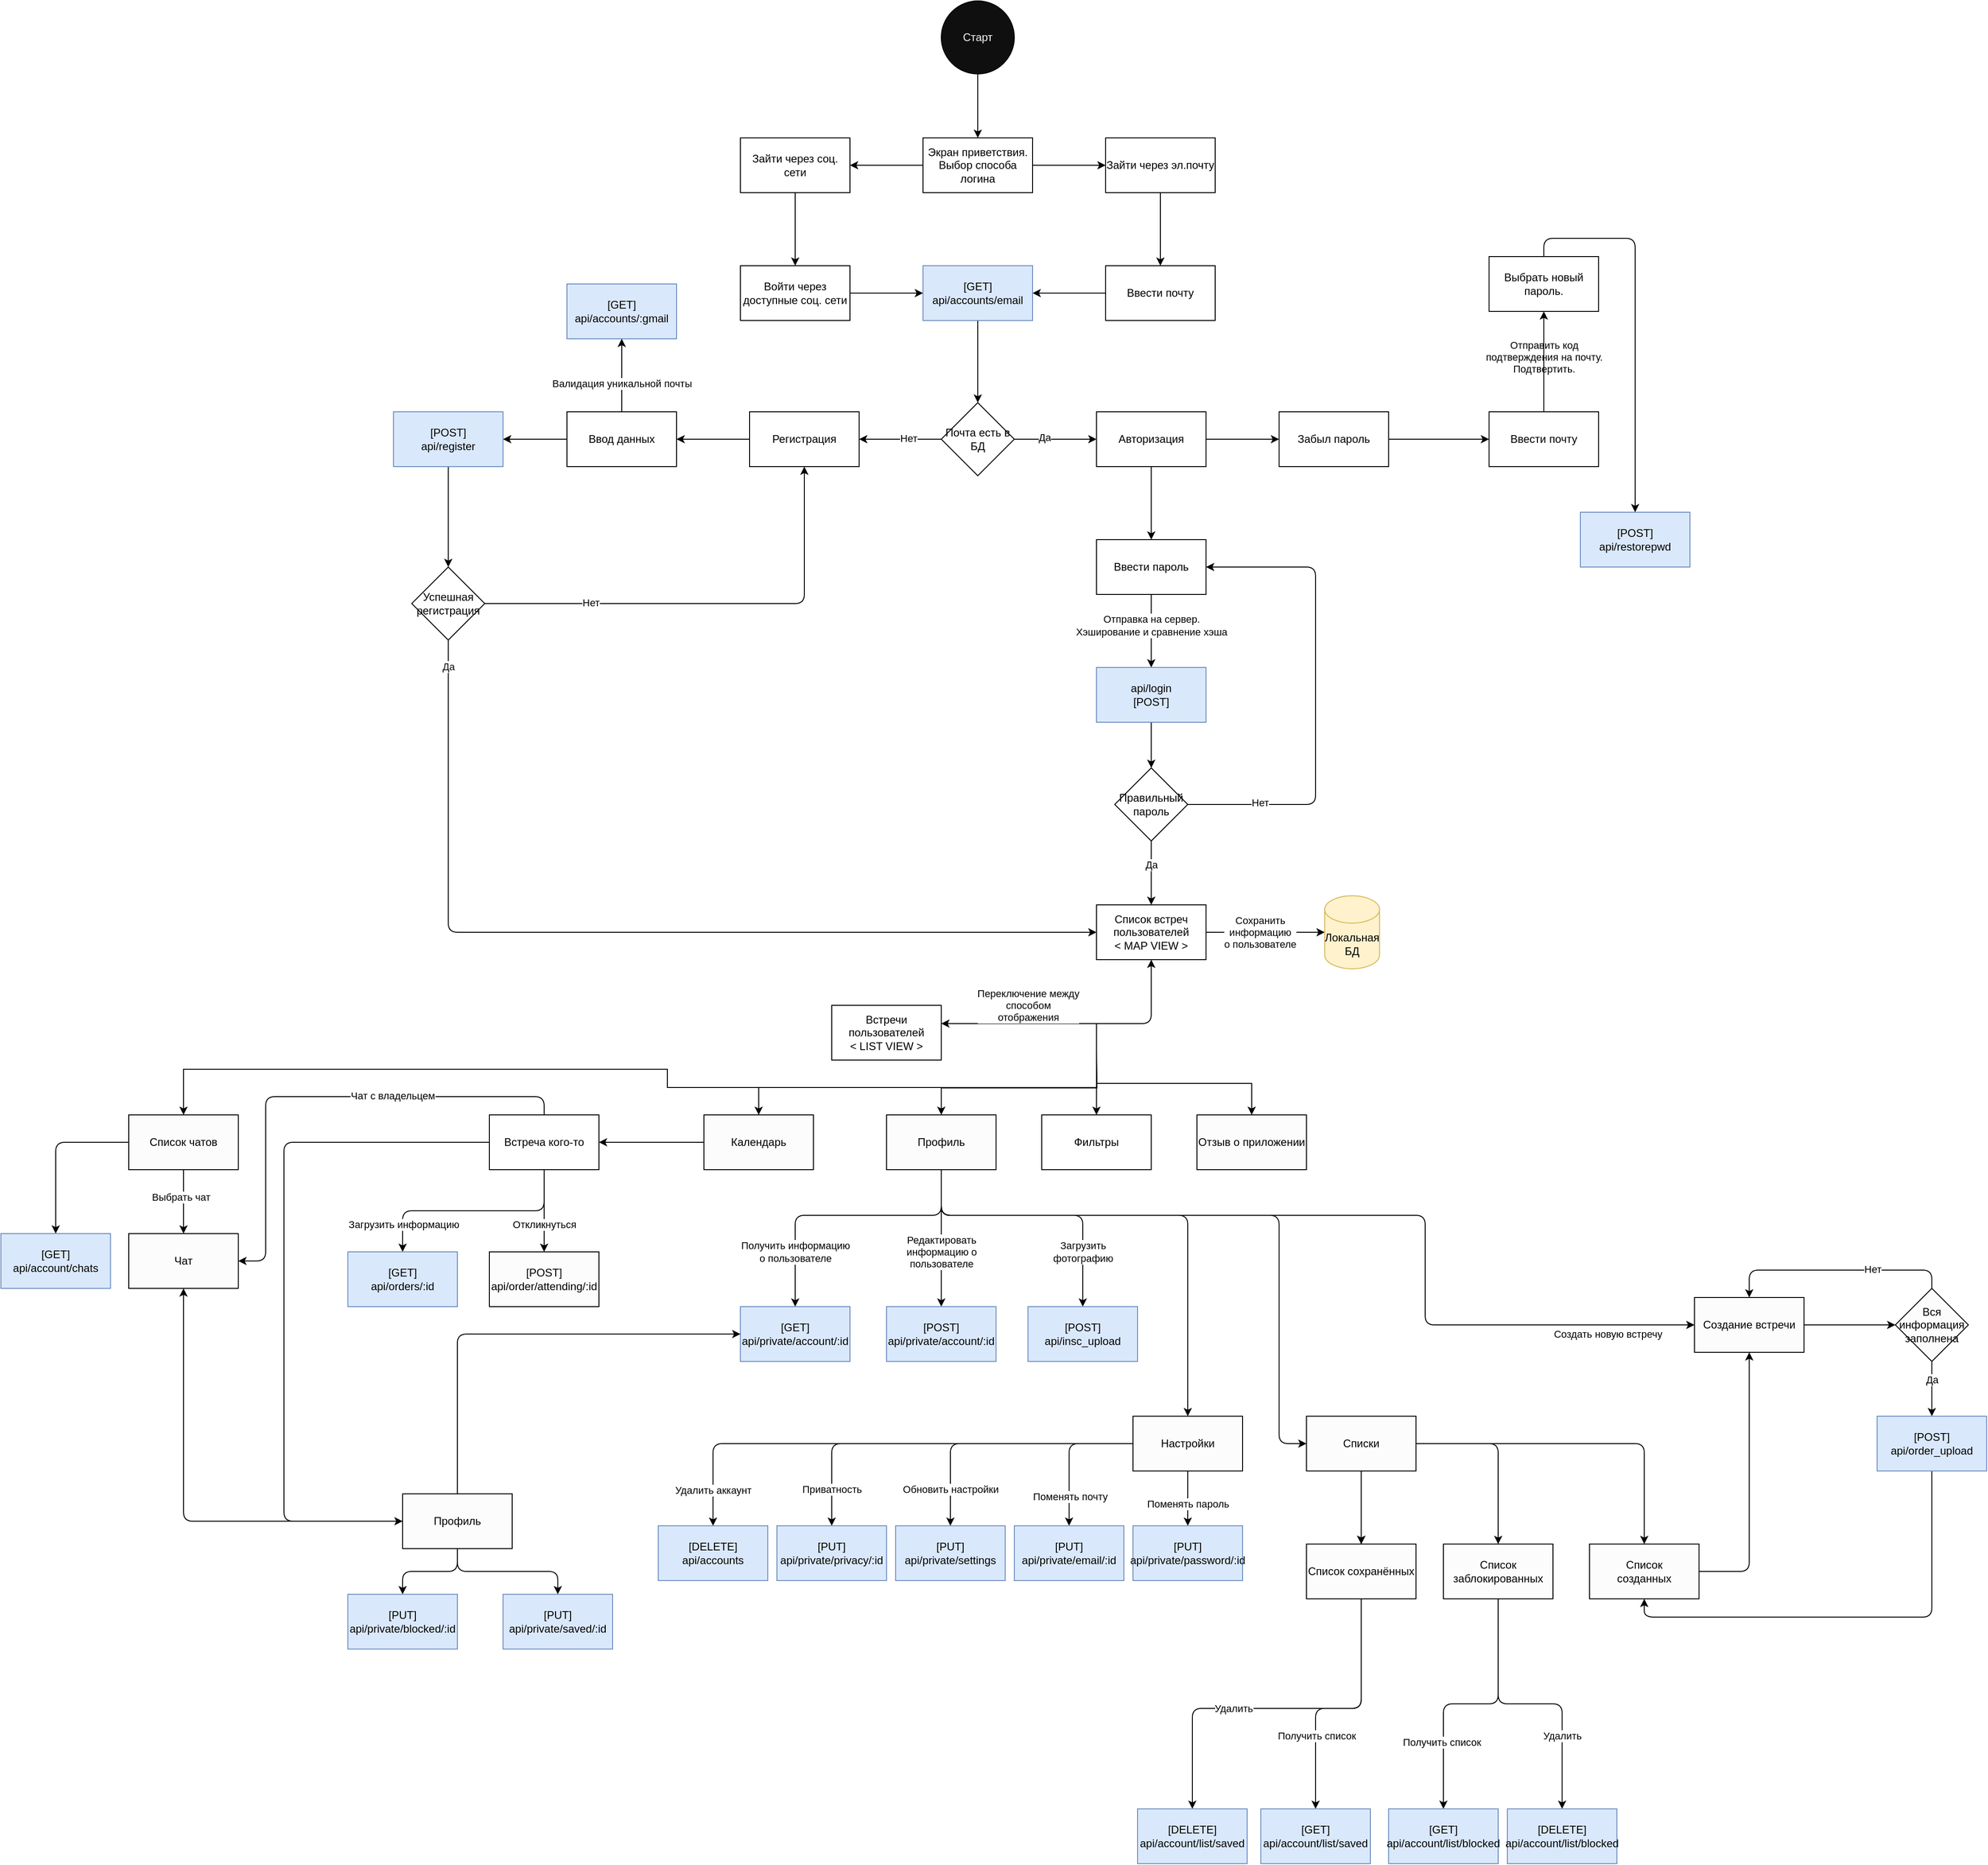 <mxfile version="20.6.2" type="google"><diagram id="nye0u-cipxlcfDGl-Rje" name="Page-1"><mxGraphModel grid="1" page="1" gridSize="10" guides="1" tooltips="1" connect="1" arrows="1" fold="1" pageScale="1" pageWidth="850" pageHeight="1100" math="0" shadow="0"><root><mxCell id="0"/><mxCell id="1" parent="0"/><mxCell id="E8PHUDcTYZaJwXBfC4Kf-14" value="" style="edgeStyle=orthogonalEdgeStyle;curved=1;orthogonalLoop=1;jettySize=auto;html=1;fontColor=#F5F5F5;" edge="1" parent="1" source="E8PHUDcTYZaJwXBfC4Kf-10" target="E8PHUDcTYZaJwXBfC4Kf-13"><mxGeometry relative="1" as="geometry"/></mxCell><mxCell id="E8PHUDcTYZaJwXBfC4Kf-20" style="edgeStyle=orthogonalEdgeStyle;curved=1;orthogonalLoop=1;jettySize=auto;html=1;exitX=0;exitY=0.5;exitDx=0;exitDy=0;entryX=1;entryY=0.5;entryDx=0;entryDy=0;fontColor=#F5F5F5;" edge="1" parent="1" source="E8PHUDcTYZaJwXBfC4Kf-10" target="E8PHUDcTYZaJwXBfC4Kf-19"><mxGeometry relative="1" as="geometry"/></mxCell><mxCell id="E8PHUDcTYZaJwXBfC4Kf-10" value="&lt;div&gt;Экран приветствия.&lt;/div&gt;&lt;div&gt;Выбор способа логина&lt;br&gt;&lt;/div&gt;" style="rounded=0;whiteSpace=wrap;html=1;" vertex="1" parent="1"><mxGeometry x="310" y="220" width="120" height="60" as="geometry"/></mxCell><mxCell id="E8PHUDcTYZaJwXBfC4Kf-12" style="edgeStyle=orthogonalEdgeStyle;curved=1;orthogonalLoop=1;jettySize=auto;html=1;exitX=0.5;exitY=1;exitDx=0;exitDy=0;entryX=0.5;entryY=0;entryDx=0;entryDy=0;" edge="1" parent="1" source="E8PHUDcTYZaJwXBfC4Kf-11" target="E8PHUDcTYZaJwXBfC4Kf-10"><mxGeometry relative="1" as="geometry"/></mxCell><mxCell id="E8PHUDcTYZaJwXBfC4Kf-11" value="Старт" style="ellipse;whiteSpace=wrap;html=1;aspect=fixed;fillColor=#0F0F0F;fontColor=#F5F5F5;" vertex="1" parent="1"><mxGeometry x="330" y="70" width="80" height="80" as="geometry"/></mxCell><mxCell id="E8PHUDcTYZaJwXBfC4Kf-22" value="" style="edgeStyle=orthogonalEdgeStyle;curved=1;orthogonalLoop=1;jettySize=auto;html=1;fontColor=#000000;" edge="1" parent="1" source="E8PHUDcTYZaJwXBfC4Kf-13" target="E8PHUDcTYZaJwXBfC4Kf-21"><mxGeometry relative="1" as="geometry"/></mxCell><mxCell id="E8PHUDcTYZaJwXBfC4Kf-13" value="Зайти через эл.почту" style="whiteSpace=wrap;html=1;rounded=0;" vertex="1" parent="1"><mxGeometry x="510" y="220" width="120" height="60" as="geometry"/></mxCell><mxCell id="E8PHUDcTYZaJwXBfC4Kf-25" value="" style="edgeStyle=orthogonalEdgeStyle;curved=1;orthogonalLoop=1;jettySize=auto;html=1;fontColor=#000000;" edge="1" parent="1" source="E8PHUDcTYZaJwXBfC4Kf-19" target="E8PHUDcTYZaJwXBfC4Kf-24"><mxGeometry relative="1" as="geometry"/></mxCell><mxCell id="E8PHUDcTYZaJwXBfC4Kf-19" value="Зайти через соц. сети" style="whiteSpace=wrap;html=1;rounded=0;fontColor=#000000;fillColor=#FFFFFF;" vertex="1" parent="1"><mxGeometry x="110" y="220" width="120" height="60" as="geometry"/></mxCell><mxCell id="E8PHUDcTYZaJwXBfC4Kf-30" style="edgeStyle=orthogonalEdgeStyle;curved=1;orthogonalLoop=1;jettySize=auto;html=1;exitX=0;exitY=0.5;exitDx=0;exitDy=0;fontColor=#000000;" edge="1" parent="1" source="E8PHUDcTYZaJwXBfC4Kf-21" target="E8PHUDcTYZaJwXBfC4Kf-28"><mxGeometry relative="1" as="geometry"/></mxCell><mxCell id="E8PHUDcTYZaJwXBfC4Kf-21" value="Ввести почту" style="whiteSpace=wrap;html=1;rounded=0;" vertex="1" parent="1"><mxGeometry x="510" y="360" width="120" height="60" as="geometry"/></mxCell><mxCell id="E8PHUDcTYZaJwXBfC4Kf-29" value="" style="edgeStyle=orthogonalEdgeStyle;curved=1;orthogonalLoop=1;jettySize=auto;html=1;fontColor=#000000;" edge="1" parent="1" source="E8PHUDcTYZaJwXBfC4Kf-24" target="E8PHUDcTYZaJwXBfC4Kf-28"><mxGeometry relative="1" as="geometry"/></mxCell><mxCell id="E8PHUDcTYZaJwXBfC4Kf-24" value="Войти через доступные соц. сети" style="whiteSpace=wrap;html=1;fillColor=#FFFFFF;fontColor=#000000;rounded=0;" vertex="1" parent="1"><mxGeometry x="110" y="360" width="120" height="60" as="geometry"/></mxCell><mxCell id="E8PHUDcTYZaJwXBfC4Kf-35" value="" style="edgeStyle=orthogonalEdgeStyle;curved=1;orthogonalLoop=1;jettySize=auto;html=1;fontColor=#000000;" edge="1" parent="1" source="E8PHUDcTYZaJwXBfC4Kf-26" target="E8PHUDcTYZaJwXBfC4Kf-34"><mxGeometry relative="1" as="geometry"/></mxCell><mxCell id="E8PHUDcTYZaJwXBfC4Kf-55" value="Нет" style="edgeLabel;html=1;align=center;verticalAlign=middle;resizable=0;points=[];fontColor=#000000;" connectable="0" vertex="1" parent="E8PHUDcTYZaJwXBfC4Kf-35"><mxGeometry x="-0.203" y="-1" relative="1" as="geometry"><mxPoint as="offset"/></mxGeometry></mxCell><mxCell id="E8PHUDcTYZaJwXBfC4Kf-37" value="" style="edgeStyle=orthogonalEdgeStyle;curved=1;orthogonalLoop=1;jettySize=auto;html=1;fontColor=#000000;" edge="1" parent="1" source="E8PHUDcTYZaJwXBfC4Kf-26" target="E8PHUDcTYZaJwXBfC4Kf-36"><mxGeometry relative="1" as="geometry"/></mxCell><mxCell id="E8PHUDcTYZaJwXBfC4Kf-56" value="Да" style="edgeLabel;html=1;align=center;verticalAlign=middle;resizable=0;points=[];fontColor=#000000;" connectable="0" vertex="1" parent="E8PHUDcTYZaJwXBfC4Kf-37"><mxGeometry x="-0.271" y="2" relative="1" as="geometry"><mxPoint as="offset"/></mxGeometry></mxCell><mxCell id="E8PHUDcTYZaJwXBfC4Kf-26" value="Почта есть в БД" style="rhombus;whiteSpace=wrap;html=1;fontColor=#000000;fillColor=#FFFFFF;" vertex="1" parent="1"><mxGeometry x="330" y="510" width="80" height="80" as="geometry"/></mxCell><mxCell id="E8PHUDcTYZaJwXBfC4Kf-31" style="edgeStyle=orthogonalEdgeStyle;curved=1;orthogonalLoop=1;jettySize=auto;html=1;exitX=0.5;exitY=1;exitDx=0;exitDy=0;entryX=0.5;entryY=0;entryDx=0;entryDy=0;fontColor=#000000;" edge="1" parent="1" source="E8PHUDcTYZaJwXBfC4Kf-28" target="E8PHUDcTYZaJwXBfC4Kf-26"><mxGeometry relative="1" as="geometry"/></mxCell><mxCell id="E8PHUDcTYZaJwXBfC4Kf-28" value="&lt;div&gt;[GET]&lt;/div&gt;&lt;div&gt;api/accounts/email&lt;br&gt;&lt;/div&gt;" style="whiteSpace=wrap;html=1;fillColor=#dae8fc;rounded=0;strokeColor=#6c8ebf;" vertex="1" parent="1"><mxGeometry x="310" y="360" width="120" height="60" as="geometry"/></mxCell><mxCell id="E8PHUDcTYZaJwXBfC4Kf-41" value="" style="edgeStyle=orthogonalEdgeStyle;curved=1;orthogonalLoop=1;jettySize=auto;html=1;fontColor=#000000;" edge="1" parent="1" source="E8PHUDcTYZaJwXBfC4Kf-34" target="E8PHUDcTYZaJwXBfC4Kf-40"><mxGeometry relative="1" as="geometry"/></mxCell><mxCell id="E8PHUDcTYZaJwXBfC4Kf-34" value="Регистрация" style="whiteSpace=wrap;html=1;fillColor=#FFFFFF;fontColor=#000000;" vertex="1" parent="1"><mxGeometry x="120" y="520" width="120" height="60" as="geometry"/></mxCell><mxCell id="E8PHUDcTYZaJwXBfC4Kf-59" value="" style="edgeStyle=orthogonalEdgeStyle;orthogonalLoop=1;jettySize=auto;html=1;fontColor=#000000;startArrow=none;startFill=0;" edge="1" parent="1" source="E8PHUDcTYZaJwXBfC4Kf-36" target="E8PHUDcTYZaJwXBfC4Kf-58"><mxGeometry relative="1" as="geometry"/></mxCell><mxCell id="E8PHUDcTYZaJwXBfC4Kf-68" value="" style="edgeStyle=orthogonalEdgeStyle;orthogonalLoop=1;jettySize=auto;html=1;fontColor=#000000;startArrow=none;startFill=0;" edge="1" parent="1" source="E8PHUDcTYZaJwXBfC4Kf-36" target="E8PHUDcTYZaJwXBfC4Kf-67"><mxGeometry relative="1" as="geometry"/></mxCell><mxCell id="E8PHUDcTYZaJwXBfC4Kf-36" value="Авторизация" style="whiteSpace=wrap;html=1;fillColor=#FFFFFF;fontColor=#000000;" vertex="1" parent="1"><mxGeometry x="500" y="520" width="120" height="60" as="geometry"/></mxCell><mxCell id="E8PHUDcTYZaJwXBfC4Kf-43" value="" style="edgeStyle=orthogonalEdgeStyle;curved=1;orthogonalLoop=1;jettySize=auto;html=1;fontColor=#000000;startArrow=none;startFill=0;" edge="1" parent="1" source="E8PHUDcTYZaJwXBfC4Kf-40" target="E8PHUDcTYZaJwXBfC4Kf-42"><mxGeometry relative="1" as="geometry"/></mxCell><mxCell id="E8PHUDcTYZaJwXBfC4Kf-54" value="Валидация уникальной почты" style="edgeLabel;html=1;align=center;verticalAlign=middle;resizable=0;points=[];fontColor=#000000;" connectable="0" vertex="1" parent="E8PHUDcTYZaJwXBfC4Kf-43"><mxGeometry x="-0.23" relative="1" as="geometry"><mxPoint as="offset"/></mxGeometry></mxCell><mxCell id="E8PHUDcTYZaJwXBfC4Kf-46" value="" style="edgeStyle=orthogonalEdgeStyle;curved=1;orthogonalLoop=1;jettySize=auto;html=1;fontColor=#000000;startArrow=none;startFill=0;" edge="1" parent="1" source="E8PHUDcTYZaJwXBfC4Kf-40" target="E8PHUDcTYZaJwXBfC4Kf-45"><mxGeometry relative="1" as="geometry"/></mxCell><mxCell id="E8PHUDcTYZaJwXBfC4Kf-40" value="Ввод данных" style="whiteSpace=wrap;html=1;fillColor=#FFFFFF;fontColor=#000000;" vertex="1" parent="1"><mxGeometry x="-80" y="520" width="120" height="60" as="geometry"/></mxCell><mxCell id="E8PHUDcTYZaJwXBfC4Kf-42" value="&lt;div&gt;[GET]&lt;/div&gt;&lt;div&gt;api/accounts/:gmail&lt;br&gt;&lt;/div&gt;" style="whiteSpace=wrap;html=1;fillColor=#dae8fc;strokeColor=#6c8ebf;" vertex="1" parent="1"><mxGeometry x="-80" y="380" width="120" height="60" as="geometry"/></mxCell><mxCell id="E8PHUDcTYZaJwXBfC4Kf-48" value="" style="edgeStyle=orthogonalEdgeStyle;curved=1;orthogonalLoop=1;jettySize=auto;html=1;fontColor=#000000;startArrow=none;startFill=0;" edge="1" parent="1" source="E8PHUDcTYZaJwXBfC4Kf-45" target="E8PHUDcTYZaJwXBfC4Kf-47"><mxGeometry relative="1" as="geometry"/></mxCell><mxCell id="E8PHUDcTYZaJwXBfC4Kf-45" value="&lt;div&gt;[POST]&lt;/div&gt;&lt;div&gt;api/register&lt;br&gt;&lt;/div&gt;" style="whiteSpace=wrap;html=1;fillColor=#dae8fc;strokeColor=#6c8ebf;" vertex="1" parent="1"><mxGeometry x="-270" y="520" width="120" height="60" as="geometry"/></mxCell><mxCell id="E8PHUDcTYZaJwXBfC4Kf-52" style="edgeStyle=orthogonalEdgeStyle;orthogonalLoop=1;jettySize=auto;html=1;exitX=1;exitY=0.5;exitDx=0;exitDy=0;entryX=0.5;entryY=1;entryDx=0;entryDy=0;fontColor=#000000;startArrow=none;startFill=0;" edge="1" parent="1" source="E8PHUDcTYZaJwXBfC4Kf-47" target="E8PHUDcTYZaJwXBfC4Kf-34"><mxGeometry relative="1" as="geometry"/></mxCell><mxCell id="E8PHUDcTYZaJwXBfC4Kf-53" value="Нет" style="edgeLabel;html=1;align=center;verticalAlign=middle;resizable=0;points=[];fontColor=#000000;" connectable="0" vertex="1" parent="E8PHUDcTYZaJwXBfC4Kf-52"><mxGeometry x="-0.535" y="1" relative="1" as="geometry"><mxPoint as="offset"/></mxGeometry></mxCell><mxCell id="E8PHUDcTYZaJwXBfC4Kf-85" style="edgeStyle=orthogonalEdgeStyle;orthogonalLoop=1;jettySize=auto;html=1;exitX=0.5;exitY=1;exitDx=0;exitDy=0;entryX=0;entryY=0.5;entryDx=0;entryDy=0;fontColor=#FFFFFF;startArrow=none;startFill=0;" edge="1" parent="1" source="E8PHUDcTYZaJwXBfC4Kf-47" target="E8PHUDcTYZaJwXBfC4Kf-87"><mxGeometry relative="1" as="geometry"><mxPoint x="520" y="1090" as="targetPoint"/><Array as="points"><mxPoint x="-210" y="1090"/></Array></mxGeometry></mxCell><mxCell id="E8PHUDcTYZaJwXBfC4Kf-86" value="&lt;font color=&quot;#0D0D0D&quot;&gt;Да&lt;/font&gt;" style="edgeLabel;html=1;align=center;verticalAlign=middle;resizable=0;points=[];fontColor=#FFFFFF;" connectable="0" vertex="1" parent="E8PHUDcTYZaJwXBfC4Kf-85"><mxGeometry x="-0.891" y="4" relative="1" as="geometry"><mxPoint x="-4" y="-27" as="offset"/></mxGeometry></mxCell><mxCell id="E8PHUDcTYZaJwXBfC4Kf-47" value="Успешная регистрация" style="rhombus;whiteSpace=wrap;html=1;" vertex="1" parent="1"><mxGeometry x="-250" y="690" width="80" height="80" as="geometry"/></mxCell><mxCell id="E8PHUDcTYZaJwXBfC4Kf-61" value="" style="edgeStyle=orthogonalEdgeStyle;orthogonalLoop=1;jettySize=auto;html=1;fontColor=#000000;startArrow=none;startFill=0;exitX=0.5;exitY=0;exitDx=0;exitDy=0;" edge="1" parent="1" source="E8PHUDcTYZaJwXBfC4Kf-65" target="E8PHUDcTYZaJwXBfC4Kf-60"><mxGeometry relative="1" as="geometry"/></mxCell><mxCell id="E8PHUDcTYZaJwXBfC4Kf-64" value="&lt;div&gt;Отправить код &lt;br&gt;&lt;/div&gt;&lt;div&gt;подтверждения на почту.&lt;/div&gt;&lt;div&gt;Подтвертить.&lt;br&gt;&lt;/div&gt;" style="edgeLabel;html=1;align=center;verticalAlign=middle;resizable=0;points=[];fontColor=#000000;" connectable="0" vertex="1" parent="E8PHUDcTYZaJwXBfC4Kf-61"><mxGeometry x="-0.235" y="2" relative="1" as="geometry"><mxPoint x="-102" y="89" as="offset"/></mxGeometry></mxCell><mxCell id="E8PHUDcTYZaJwXBfC4Kf-63" value="" style="edgeStyle=orthogonalEdgeStyle;orthogonalLoop=1;jettySize=auto;html=1;fontColor=#000000;startArrow=none;startFill=0;" edge="1" parent="1" source="E8PHUDcTYZaJwXBfC4Kf-58" target="E8PHUDcTYZaJwXBfC4Kf-62"><mxGeometry relative="1" as="geometry"/></mxCell><mxCell id="E8PHUDcTYZaJwXBfC4Kf-58" value="Забыл пароль" style="whiteSpace=wrap;html=1;fillColor=#FFFFFF;fontColor=#000000;" vertex="1" parent="1"><mxGeometry x="700" y="520" width="120" height="60" as="geometry"/></mxCell><mxCell id="E8PHUDcTYZaJwXBfC4Kf-60" value="&lt;div&gt;[POST]&lt;/div&gt;&lt;div&gt;api/restorepwd&lt;br&gt;&lt;/div&gt;" style="whiteSpace=wrap;html=1;fillColor=#dae8fc;strokeColor=#6c8ebf;" vertex="1" parent="1"><mxGeometry x="1030" y="630" width="120" height="60" as="geometry"/></mxCell><mxCell id="E8PHUDcTYZaJwXBfC4Kf-66" value="" style="edgeStyle=orthogonalEdgeStyle;orthogonalLoop=1;jettySize=auto;html=1;fontColor=#000000;startArrow=none;startFill=0;" edge="1" parent="1" source="E8PHUDcTYZaJwXBfC4Kf-62" target="E8PHUDcTYZaJwXBfC4Kf-65"><mxGeometry relative="1" as="geometry"/></mxCell><mxCell id="E8PHUDcTYZaJwXBfC4Kf-62" value="Ввести почту" style="whiteSpace=wrap;html=1;fillColor=#FFFFFF;fontColor=#000000;" vertex="1" parent="1"><mxGeometry x="930" y="520" width="120" height="60" as="geometry"/></mxCell><mxCell id="E8PHUDcTYZaJwXBfC4Kf-65" value="Выбрать новый пароль." style="whiteSpace=wrap;html=1;fillColor=#FFFFFF;fontColor=#000000;" vertex="1" parent="1"><mxGeometry x="930" y="350" width="120" height="60" as="geometry"/></mxCell><mxCell id="E8PHUDcTYZaJwXBfC4Kf-70" style="edgeStyle=orthogonalEdgeStyle;orthogonalLoop=1;jettySize=auto;html=1;exitX=0.5;exitY=1;exitDx=0;exitDy=0;entryX=0.5;entryY=0;entryDx=0;entryDy=0;fontColor=#000000;startArrow=none;startFill=0;" edge="1" parent="1" source="E8PHUDcTYZaJwXBfC4Kf-72" target="E8PHUDcTYZaJwXBfC4Kf-69"><mxGeometry relative="1" as="geometry"/></mxCell><mxCell id="E8PHUDcTYZaJwXBfC4Kf-73" style="edgeStyle=orthogonalEdgeStyle;orthogonalLoop=1;jettySize=auto;html=1;exitX=0.5;exitY=1;exitDx=0;exitDy=0;fontColor=#000000;startArrow=none;startFill=0;" edge="1" parent="1" source="E8PHUDcTYZaJwXBfC4Kf-67" target="E8PHUDcTYZaJwXBfC4Kf-72"><mxGeometry relative="1" as="geometry"/></mxCell><mxCell id="E8PHUDcTYZaJwXBfC4Kf-74" value="&lt;div&gt;Отправка на сервер.&lt;/div&gt;&lt;div&gt;Хэширование и сравнение хэша&lt;br&gt;&lt;/div&gt;" style="edgeLabel;html=1;align=center;verticalAlign=middle;resizable=0;points=[];fontColor=#000000;" connectable="0" vertex="1" parent="E8PHUDcTYZaJwXBfC4Kf-73"><mxGeometry x="-0.293" y="1" relative="1" as="geometry"><mxPoint x="-1" y="5" as="offset"/></mxGeometry></mxCell><mxCell id="E8PHUDcTYZaJwXBfC4Kf-67" value="Ввести пароль" style="whiteSpace=wrap;html=1;fillColor=#FFFFFF;fontColor=#000000;" vertex="1" parent="1"><mxGeometry x="500" y="660" width="120" height="60" as="geometry"/></mxCell><mxCell id="E8PHUDcTYZaJwXBfC4Kf-80" style="edgeStyle=orthogonalEdgeStyle;orthogonalLoop=1;jettySize=auto;html=1;exitX=0.5;exitY=1;exitDx=0;exitDy=0;entryX=0.5;entryY=0;entryDx=0;entryDy=0;fontColor=#000000;startArrow=none;startFill=0;" edge="1" parent="1" source="E8PHUDcTYZaJwXBfC4Kf-69" target="E8PHUDcTYZaJwXBfC4Kf-87"><mxGeometry relative="1" as="geometry"><mxPoint x="560" y="1050" as="targetPoint"/></mxGeometry></mxCell><mxCell id="E8PHUDcTYZaJwXBfC4Kf-81" value="Да" style="edgeLabel;html=1;align=center;verticalAlign=middle;resizable=0;points=[];fontColor=#000000;" connectable="0" vertex="1" parent="E8PHUDcTYZaJwXBfC4Kf-80"><mxGeometry x="-0.256" relative="1" as="geometry"><mxPoint as="offset"/></mxGeometry></mxCell><mxCell id="E8PHUDcTYZaJwXBfC4Kf-82" style="edgeStyle=orthogonalEdgeStyle;orthogonalLoop=1;jettySize=auto;html=1;exitX=1;exitY=0.5;exitDx=0;exitDy=0;entryX=1;entryY=0.5;entryDx=0;entryDy=0;fontColor=#000000;startArrow=none;startFill=0;" edge="1" parent="1" source="E8PHUDcTYZaJwXBfC4Kf-69" target="E8PHUDcTYZaJwXBfC4Kf-67"><mxGeometry relative="1" as="geometry"><Array as="points"><mxPoint x="740" y="950"/><mxPoint x="740" y="690"/></Array></mxGeometry></mxCell><mxCell id="E8PHUDcTYZaJwXBfC4Kf-83" value="&lt;div&gt;Нет&lt;/div&gt;" style="edgeLabel;html=1;align=center;verticalAlign=middle;resizable=0;points=[];fontColor=#000000;" connectable="0" vertex="1" parent="E8PHUDcTYZaJwXBfC4Kf-82"><mxGeometry x="-0.699" y="2" relative="1" as="geometry"><mxPoint as="offset"/></mxGeometry></mxCell><mxCell id="E8PHUDcTYZaJwXBfC4Kf-69" value="Правильный пароль" style="rhombus;whiteSpace=wrap;html=1;fontColor=#000000;fillColor=#FFFFFF;" vertex="1" parent="1"><mxGeometry x="520" y="910" width="80" height="80" as="geometry"/></mxCell><mxCell id="E8PHUDcTYZaJwXBfC4Kf-72" value="&lt;div&gt;api/login&lt;/div&gt;&lt;div&gt;[POST]&lt;br&gt;&lt;/div&gt;" style="whiteSpace=wrap;html=1;fillColor=#dae8fc;strokeColor=#6c8ebf;" vertex="1" parent="1"><mxGeometry x="500" y="800" width="120" height="60" as="geometry"/></mxCell><mxCell id="E8PHUDcTYZaJwXBfC4Kf-89" style="edgeStyle=orthogonalEdgeStyle;orthogonalLoop=1;jettySize=auto;html=1;exitX=1;exitY=0.5;exitDx=0;exitDy=0;entryX=0;entryY=0.5;entryDx=0;entryDy=0;entryPerimeter=0;fontColor=default;startArrow=none;startFill=0;" edge="1" parent="1" source="E8PHUDcTYZaJwXBfC4Kf-87" target="E8PHUDcTYZaJwXBfC4Kf-88"><mxGeometry relative="1" as="geometry"/></mxCell><mxCell id="E8PHUDcTYZaJwXBfC4Kf-93" value="&lt;div&gt;Сохранить &lt;br&gt;&lt;/div&gt;&lt;div&gt;информацию &lt;br&gt;&lt;/div&gt;&lt;div&gt;о пользователе&lt;/div&gt;" style="edgeLabel;html=1;align=center;verticalAlign=middle;resizable=0;points=[];fontColor=default;" connectable="0" vertex="1" parent="E8PHUDcTYZaJwXBfC4Kf-89"><mxGeometry x="-0.242" y="-1" relative="1" as="geometry"><mxPoint x="9" y="-1" as="offset"/></mxGeometry></mxCell><mxCell id="E8PHUDcTYZaJwXBfC4Kf-91" value="" style="edgeStyle=orthogonalEdgeStyle;orthogonalLoop=1;jettySize=auto;html=1;fontColor=default;startArrow=classic;startFill=1;" edge="1" parent="1" source="E8PHUDcTYZaJwXBfC4Kf-87" target="E8PHUDcTYZaJwXBfC4Kf-90"><mxGeometry relative="1" as="geometry"><Array as="points"><mxPoint x="560" y="1190"/></Array></mxGeometry></mxCell><mxCell id="E8PHUDcTYZaJwXBfC4Kf-98" value="&lt;div&gt;Переключение между &lt;br&gt;&lt;/div&gt;&lt;div&gt;способом&lt;/div&gt;&lt;div&gt;отображения&lt;br&gt;&lt;/div&gt;" style="edgeLabel;html=1;align=center;verticalAlign=middle;resizable=0;points=[];fontColor=default;" connectable="0" vertex="1" parent="E8PHUDcTYZaJwXBfC4Kf-91"><mxGeometry x="0.321" y="-2" relative="1" as="geometry"><mxPoint x="-7" y="-18" as="offset"/></mxGeometry></mxCell><mxCell id="E8PHUDcTYZaJwXBfC4Kf-87" value="&lt;div&gt;Список встреч пользователей&lt;/div&gt;&lt;div&gt;&amp;lt; MAP VIEW &amp;gt;&lt;br&gt;&lt;/div&gt;" style="rounded=0;whiteSpace=wrap;html=1;" vertex="1" parent="1"><mxGeometry x="500" y="1060" width="120" height="60" as="geometry"/></mxCell><mxCell id="E8PHUDcTYZaJwXBfC4Kf-88" value="Локальная БД" style="shape=cylinder3;whiteSpace=wrap;html=1;boundedLbl=1;backgroundOutline=1;size=15;fillColor=#fff2cc;strokeColor=#d6b656;" vertex="1" parent="1"><mxGeometry x="750" y="1050" width="60" height="80" as="geometry"/></mxCell><mxCell id="E8PHUDcTYZaJwXBfC4Kf-90" value="&lt;div&gt;Встречи пользователей&lt;/div&gt;&lt;div&gt;&amp;lt; LIST VIEW &amp;gt;&lt;br&gt;&lt;/div&gt;" style="whiteSpace=wrap;html=1;rounded=0;" vertex="1" parent="1"><mxGeometry x="210" y="1170" width="120" height="60" as="geometry"/></mxCell><mxCell id="E8PHUDcTYZaJwXBfC4Kf-192" style="edgeStyle=orthogonalEdgeStyle;orthogonalLoop=1;jettySize=auto;html=1;exitX=0.5;exitY=1;exitDx=0;exitDy=0;fontColor=default;startArrow=none;startFill=0;" edge="1" parent="1" source="E8PHUDcTYZaJwXBfC4Kf-94" target="E8PHUDcTYZaJwXBfC4Kf-191"><mxGeometry relative="1" as="geometry"/></mxCell><mxCell id="E8PHUDcTYZaJwXBfC4Kf-193" value="Загрузить информацию" style="edgeLabel;html=1;align=center;verticalAlign=middle;resizable=0;points=[];fontColor=default;" connectable="0" vertex="1" parent="E8PHUDcTYZaJwXBfC4Kf-192"><mxGeometry x="0.113" y="3" relative="1" as="geometry"><mxPoint x="-63" y="12" as="offset"/></mxGeometry></mxCell><mxCell id="E8PHUDcTYZaJwXBfC4Kf-195" style="edgeStyle=orthogonalEdgeStyle;orthogonalLoop=1;jettySize=auto;html=1;exitX=0.5;exitY=1;exitDx=0;exitDy=0;fontColor=default;startArrow=none;startFill=0;" edge="1" parent="1" source="E8PHUDcTYZaJwXBfC4Kf-94" target="E8PHUDcTYZaJwXBfC4Kf-194"><mxGeometry relative="1" as="geometry"/></mxCell><mxCell id="E8PHUDcTYZaJwXBfC4Kf-196" value="Откликнуться" style="edgeLabel;html=1;align=center;verticalAlign=middle;resizable=0;points=[];fontColor=default;" connectable="0" vertex="1" parent="E8PHUDcTYZaJwXBfC4Kf-195"><mxGeometry x="0.642" relative="1" as="geometry"><mxPoint y="-14" as="offset"/></mxGeometry></mxCell><mxCell id="E8PHUDcTYZaJwXBfC4Kf-199" style="edgeStyle=orthogonalEdgeStyle;orthogonalLoop=1;jettySize=auto;html=1;exitX=0;exitY=0.5;exitDx=0;exitDy=0;entryX=0;entryY=0.5;entryDx=0;entryDy=0;fontColor=default;startArrow=none;startFill=0;" edge="1" parent="1" source="E8PHUDcTYZaJwXBfC4Kf-94" target="E8PHUDcTYZaJwXBfC4Kf-177"><mxGeometry relative="1" as="geometry"><Array as="points"><mxPoint x="-390" y="1320"/><mxPoint x="-390" y="1735"/></Array></mxGeometry></mxCell><mxCell id="E8PHUDcTYZaJwXBfC4Kf-203" style="edgeStyle=orthogonalEdgeStyle;orthogonalLoop=1;jettySize=auto;html=1;exitX=0.5;exitY=0;exitDx=0;exitDy=0;entryX=1;entryY=0.5;entryDx=0;entryDy=0;fontColor=default;startArrow=none;startFill=0;" edge="1" parent="1" source="E8PHUDcTYZaJwXBfC4Kf-94" target="E8PHUDcTYZaJwXBfC4Kf-174"><mxGeometry relative="1" as="geometry"><Array as="points"><mxPoint x="-105" y="1270"/><mxPoint x="-410" y="1270"/><mxPoint x="-410" y="1450"/></Array></mxGeometry></mxCell><mxCell id="E8PHUDcTYZaJwXBfC4Kf-204" value="Чат с владельцем" style="edgeLabel;html=1;align=center;verticalAlign=middle;resizable=0;points=[];fontColor=default;" connectable="0" vertex="1" parent="E8PHUDcTYZaJwXBfC4Kf-203"><mxGeometry x="-0.303" y="-1" relative="1" as="geometry"><mxPoint as="offset"/></mxGeometry></mxCell><mxCell id="E8PHUDcTYZaJwXBfC4Kf-94" value="Встреча кого-то" style="whiteSpace=wrap;html=1;rounded=0;" vertex="1" parent="1"><mxGeometry x="-165" y="1290" width="120" height="60" as="geometry"/></mxCell><mxCell id="E8PHUDcTYZaJwXBfC4Kf-96" value="Фильтры" style="whiteSpace=wrap;html=1;rounded=0;" vertex="1" parent="1"><mxGeometry x="440" y="1290" width="120" height="60" as="geometry"/></mxCell><mxCell id="E8PHUDcTYZaJwXBfC4Kf-99" value="" style="endArrow=classic;html=1;fontColor=default;entryX=0.5;entryY=0;entryDx=0;entryDy=0;rounded=0;" edge="1" parent="1" target="E8PHUDcTYZaJwXBfC4Kf-96"><mxGeometry width="50" height="50" relative="1" as="geometry"><mxPoint x="500" y="1190" as="sourcePoint"/><mxPoint x="490" y="1240" as="targetPoint"/><Array as="points"><mxPoint x="500" y="1260"/></Array></mxGeometry></mxCell><mxCell id="E8PHUDcTYZaJwXBfC4Kf-219" style="edgeStyle=orthogonalEdgeStyle;orthogonalLoop=1;jettySize=auto;html=1;exitX=0.5;exitY=0;exitDx=0;exitDy=0;fontColor=default;startArrow=classic;startFill=1;endArrow=none;endFill=0;rounded=0;" edge="1" parent="1" source="E8PHUDcTYZaJwXBfC4Kf-100"><mxGeometry relative="1" as="geometry"><mxPoint x="499.966" y="1220" as="targetPoint"/></mxGeometry></mxCell><mxCell id="E8PHUDcTYZaJwXBfC4Kf-100" value="Отзыв о приложении" style="rounded=0;whiteSpace=wrap;html=1;fontColor=default;fillColor=#FCFCFC;" vertex="1" parent="1"><mxGeometry x="610" y="1290" width="120" height="60" as="geometry"/></mxCell><mxCell id="E8PHUDcTYZaJwXBfC4Kf-173" value="" style="edgeStyle=orthogonalEdgeStyle;orthogonalLoop=1;jettySize=auto;html=1;fontColor=default;startArrow=none;startFill=0;" edge="1" parent="1" source="E8PHUDcTYZaJwXBfC4Kf-101" target="E8PHUDcTYZaJwXBfC4Kf-172"><mxGeometry relative="1" as="geometry"/></mxCell><mxCell id="E8PHUDcTYZaJwXBfC4Kf-175" value="" style="edgeStyle=orthogonalEdgeStyle;orthogonalLoop=1;jettySize=auto;html=1;fontColor=default;startArrow=none;startFill=0;" edge="1" parent="1" source="E8PHUDcTYZaJwXBfC4Kf-101" target="E8PHUDcTYZaJwXBfC4Kf-174"><mxGeometry relative="1" as="geometry"/></mxCell><mxCell id="E8PHUDcTYZaJwXBfC4Kf-176" value="Выбрать чат" style="edgeLabel;html=1;align=center;verticalAlign=middle;resizable=0;points=[];fontColor=default;" connectable="0" vertex="1" parent="E8PHUDcTYZaJwXBfC4Kf-175"><mxGeometry x="-0.16" y="-3" relative="1" as="geometry"><mxPoint as="offset"/></mxGeometry></mxCell><mxCell id="E8PHUDcTYZaJwXBfC4Kf-217" style="edgeStyle=orthogonalEdgeStyle;orthogonalLoop=1;jettySize=auto;html=1;exitX=0.5;exitY=0;exitDx=0;exitDy=0;fontColor=default;startArrow=classic;startFill=1;endArrow=none;endFill=0;rounded=0;" edge="1" parent="1" source="E8PHUDcTYZaJwXBfC4Kf-101"><mxGeometry relative="1" as="geometry"><mxPoint x="500" y="1240" as="targetPoint"/><Array as="points"><mxPoint x="-500" y="1240"/><mxPoint x="30" y="1240"/><mxPoint x="30" y="1260"/></Array></mxGeometry></mxCell><mxCell id="E8PHUDcTYZaJwXBfC4Kf-101" value="Список чатов" style="rounded=0;whiteSpace=wrap;html=1;fontColor=default;fillColor=#FCFCFC;" vertex="1" parent="1"><mxGeometry x="-560" y="1290" width="120" height="60" as="geometry"/></mxCell><mxCell id="E8PHUDcTYZaJwXBfC4Kf-106" value="" style="edgeStyle=orthogonalEdgeStyle;orthogonalLoop=1;jettySize=auto;html=1;fontColor=default;startArrow=none;startFill=0;" edge="1" parent="1" source="E8PHUDcTYZaJwXBfC4Kf-102" target="E8PHUDcTYZaJwXBfC4Kf-105"><mxGeometry relative="1" as="geometry"><Array as="points"><mxPoint x="330" y="1400"/><mxPoint x="600" y="1400"/></Array></mxGeometry></mxCell><mxCell id="E8PHUDcTYZaJwXBfC4Kf-108" value="" style="edgeStyle=orthogonalEdgeStyle;orthogonalLoop=1;jettySize=auto;html=1;fontColor=default;startArrow=none;startFill=0;" edge="1" parent="1" source="E8PHUDcTYZaJwXBfC4Kf-102" target="E8PHUDcTYZaJwXBfC4Kf-107"><mxGeometry relative="1" as="geometry"><Array as="points"><mxPoint x="330" y="1400"/><mxPoint x="170" y="1400"/></Array></mxGeometry></mxCell><mxCell id="E8PHUDcTYZaJwXBfC4Kf-109" value="&lt;div&gt;Получить информацию&lt;/div&gt;&lt;div&gt;о пользователе&lt;br&gt;&lt;/div&gt;" style="edgeLabel;html=1;align=center;verticalAlign=middle;resizable=0;points=[];fontColor=default;" connectable="0" vertex="1" parent="E8PHUDcTYZaJwXBfC4Kf-108"><mxGeometry x="-0.237" y="-2" relative="1" as="geometry"><mxPoint x="-92" y="42" as="offset"/></mxGeometry></mxCell><mxCell id="E8PHUDcTYZaJwXBfC4Kf-111" value="" style="edgeStyle=orthogonalEdgeStyle;orthogonalLoop=1;jettySize=auto;html=1;fontColor=default;startArrow=none;startFill=0;" edge="1" parent="1" source="E8PHUDcTYZaJwXBfC4Kf-102" target="E8PHUDcTYZaJwXBfC4Kf-110"><mxGeometry relative="1" as="geometry"/></mxCell><mxCell id="E8PHUDcTYZaJwXBfC4Kf-112" value="&lt;div&gt;Редактировать &lt;br&gt;&lt;/div&gt;&lt;div&gt;информацию о &lt;br&gt;&lt;/div&gt;&lt;div&gt;пользователе&lt;/div&gt;" style="edgeLabel;html=1;align=center;verticalAlign=middle;resizable=0;points=[];fontColor=default;" connectable="0" vertex="1" parent="E8PHUDcTYZaJwXBfC4Kf-111"><mxGeometry x="0.286" y="4" relative="1" as="geometry"><mxPoint x="-4" y="-7" as="offset"/></mxGeometry></mxCell><mxCell id="E8PHUDcTYZaJwXBfC4Kf-114" value="" style="edgeStyle=orthogonalEdgeStyle;orthogonalLoop=1;jettySize=auto;html=1;fontColor=default;startArrow=none;startFill=0;" edge="1" parent="1" source="E8PHUDcTYZaJwXBfC4Kf-102" target="E8PHUDcTYZaJwXBfC4Kf-113"><mxGeometry relative="1" as="geometry"><Array as="points"><mxPoint x="330" y="1400"/><mxPoint x="485" y="1400"/></Array></mxGeometry></mxCell><mxCell id="E8PHUDcTYZaJwXBfC4Kf-115" value="&lt;div&gt;Загрузить &lt;br&gt;&lt;/div&gt;&lt;div&gt;фотографию&lt;/div&gt;" style="edgeLabel;html=1;align=center;verticalAlign=middle;resizable=0;points=[];fontColor=default;" connectable="0" vertex="1" parent="E8PHUDcTYZaJwXBfC4Kf-114"><mxGeometry x="0.428" y="3" relative="1" as="geometry"><mxPoint x="-3" y="27" as="offset"/></mxGeometry></mxCell><mxCell id="E8PHUDcTYZaJwXBfC4Kf-117" value="" style="edgeStyle=orthogonalEdgeStyle;orthogonalLoop=1;jettySize=auto;html=1;fontColor=default;startArrow=none;startFill=0;" edge="1" parent="1" source="E8PHUDcTYZaJwXBfC4Kf-102" target="E8PHUDcTYZaJwXBfC4Kf-116"><mxGeometry relative="1" as="geometry"><Array as="points"><mxPoint x="330" y="1400"/><mxPoint x="700" y="1400"/></Array></mxGeometry></mxCell><mxCell id="E8PHUDcTYZaJwXBfC4Kf-128" value="" style="edgeStyle=orthogonalEdgeStyle;orthogonalLoop=1;jettySize=auto;html=1;fontColor=default;startArrow=none;startFill=0;" edge="1" parent="1" source="E8PHUDcTYZaJwXBfC4Kf-102" target="E8PHUDcTYZaJwXBfC4Kf-127"><mxGeometry relative="1" as="geometry"><Array as="points"><mxPoint x="330" y="1400"/><mxPoint x="860" y="1400"/></Array></mxGeometry></mxCell><mxCell id="E8PHUDcTYZaJwXBfC4Kf-129" value="Создать новую встречу" style="edgeLabel;html=1;align=center;verticalAlign=middle;resizable=0;points=[];fontColor=default;" connectable="0" vertex="1" parent="E8PHUDcTYZaJwXBfC4Kf-128"><mxGeometry x="0.69" relative="1" as="geometry"><mxPoint x="59" y="10" as="offset"/></mxGeometry></mxCell><mxCell id="E8PHUDcTYZaJwXBfC4Kf-210" style="edgeStyle=orthogonalEdgeStyle;orthogonalLoop=1;jettySize=auto;html=1;exitX=0.5;exitY=0;exitDx=0;exitDy=0;fontColor=default;startArrow=classic;startFill=1;endArrow=none;endFill=0;rounded=0;" edge="1" parent="1" source="E8PHUDcTYZaJwXBfC4Kf-102"><mxGeometry relative="1" as="geometry"><mxPoint x="499.966" y="1230" as="targetPoint"/></mxGeometry></mxCell><mxCell id="E8PHUDcTYZaJwXBfC4Kf-102" value="Профиль" style="rounded=0;whiteSpace=wrap;html=1;fontColor=default;fillColor=#FCFCFC;" vertex="1" parent="1"><mxGeometry x="270" y="1290" width="120" height="60" as="geometry"/></mxCell><mxCell id="E8PHUDcTYZaJwXBfC4Kf-197" style="edgeStyle=orthogonalEdgeStyle;orthogonalLoop=1;jettySize=auto;html=1;exitX=0;exitY=0.5;exitDx=0;exitDy=0;fontColor=default;startArrow=none;startFill=0;" edge="1" parent="1" source="E8PHUDcTYZaJwXBfC4Kf-103" target="E8PHUDcTYZaJwXBfC4Kf-94"><mxGeometry relative="1" as="geometry"/></mxCell><mxCell id="E8PHUDcTYZaJwXBfC4Kf-215" style="edgeStyle=orthogonalEdgeStyle;orthogonalLoop=1;jettySize=auto;html=1;exitX=0.5;exitY=0;exitDx=0;exitDy=0;fontColor=default;startArrow=classic;startFill=1;endArrow=none;endFill=0;rounded=0;" edge="1" parent="1" source="E8PHUDcTYZaJwXBfC4Kf-103"><mxGeometry relative="1" as="geometry"><mxPoint x="499.966" y="1220" as="targetPoint"/><Array as="points"><mxPoint x="130" y="1260"/><mxPoint x="500" y="1260"/></Array></mxGeometry></mxCell><mxCell id="E8PHUDcTYZaJwXBfC4Kf-103" value="Календарь" style="rounded=0;whiteSpace=wrap;html=1;fontColor=default;fillColor=#FCFCFC;" vertex="1" parent="1"><mxGeometry x="70" y="1290" width="120" height="60" as="geometry"/></mxCell><mxCell id="E8PHUDcTYZaJwXBfC4Kf-155" style="edgeStyle=orthogonalEdgeStyle;orthogonalLoop=1;jettySize=auto;html=1;exitX=0.5;exitY=1;exitDx=0;exitDy=0;fontColor=default;startArrow=none;startFill=0;" edge="1" parent="1" source="E8PHUDcTYZaJwXBfC4Kf-105" target="E8PHUDcTYZaJwXBfC4Kf-154"><mxGeometry relative="1" as="geometry"/></mxCell><mxCell id="E8PHUDcTYZaJwXBfC4Kf-166" value="Поменять пароль" style="edgeLabel;html=1;align=center;verticalAlign=middle;resizable=0;points=[];fontColor=default;" connectable="0" vertex="1" parent="E8PHUDcTYZaJwXBfC4Kf-155"><mxGeometry x="0.186" relative="1" as="geometry"><mxPoint as="offset"/></mxGeometry></mxCell><mxCell id="E8PHUDcTYZaJwXBfC4Kf-157" style="edgeStyle=orthogonalEdgeStyle;orthogonalLoop=1;jettySize=auto;html=1;exitX=0;exitY=0.5;exitDx=0;exitDy=0;fontColor=default;startArrow=none;startFill=0;" edge="1" parent="1" source="E8PHUDcTYZaJwXBfC4Kf-105" target="E8PHUDcTYZaJwXBfC4Kf-156"><mxGeometry relative="1" as="geometry"/></mxCell><mxCell id="E8PHUDcTYZaJwXBfC4Kf-169" value="Приватность" style="edgeLabel;html=1;align=center;verticalAlign=middle;resizable=0;points=[];fontColor=default;" connectable="0" vertex="1" parent="E8PHUDcTYZaJwXBfC4Kf-157"><mxGeometry x="0.844" y="1" relative="1" as="geometry"><mxPoint x="-1" y="-7" as="offset"/></mxGeometry></mxCell><mxCell id="E8PHUDcTYZaJwXBfC4Kf-159" style="edgeStyle=orthogonalEdgeStyle;orthogonalLoop=1;jettySize=auto;html=1;exitX=0;exitY=0.5;exitDx=0;exitDy=0;fontColor=default;startArrow=none;startFill=0;" edge="1" parent="1" source="E8PHUDcTYZaJwXBfC4Kf-105" target="E8PHUDcTYZaJwXBfC4Kf-158"><mxGeometry relative="1" as="geometry"/></mxCell><mxCell id="E8PHUDcTYZaJwXBfC4Kf-167" value="Поменять почту" style="edgeLabel;html=1;align=center;verticalAlign=middle;resizable=0;points=[];fontColor=default;" connectable="0" vertex="1" parent="E8PHUDcTYZaJwXBfC4Kf-159"><mxGeometry x="0.601" y="1" relative="1" as="geometry"><mxPoint as="offset"/></mxGeometry></mxCell><mxCell id="E8PHUDcTYZaJwXBfC4Kf-161" style="edgeStyle=orthogonalEdgeStyle;orthogonalLoop=1;jettySize=auto;html=1;exitX=0;exitY=0.5;exitDx=0;exitDy=0;fontColor=default;startArrow=none;startFill=0;" edge="1" parent="1" source="E8PHUDcTYZaJwXBfC4Kf-105" target="E8PHUDcTYZaJwXBfC4Kf-160"><mxGeometry relative="1" as="geometry"/></mxCell><mxCell id="E8PHUDcTYZaJwXBfC4Kf-168" value="Обновить настройки" style="edgeLabel;html=1;align=center;verticalAlign=middle;resizable=0;points=[];fontColor=default;" connectable="0" vertex="1" parent="E8PHUDcTYZaJwXBfC4Kf-161"><mxGeometry x="0.725" relative="1" as="geometry"><mxPoint as="offset"/></mxGeometry></mxCell><mxCell id="E8PHUDcTYZaJwXBfC4Kf-163" style="edgeStyle=orthogonalEdgeStyle;orthogonalLoop=1;jettySize=auto;html=1;exitX=0;exitY=0.5;exitDx=0;exitDy=0;fontColor=default;startArrow=none;startFill=0;" edge="1" parent="1" source="E8PHUDcTYZaJwXBfC4Kf-105" target="E8PHUDcTYZaJwXBfC4Kf-162"><mxGeometry relative="1" as="geometry"/></mxCell><mxCell id="E8PHUDcTYZaJwXBfC4Kf-170" value="Удалить аккаунт" style="edgeLabel;html=1;align=center;verticalAlign=middle;resizable=0;points=[];fontColor=default;" connectable="0" vertex="1" parent="E8PHUDcTYZaJwXBfC4Kf-163"><mxGeometry x="0.867" y="-1" relative="1" as="geometry"><mxPoint x="1" y="-3" as="offset"/></mxGeometry></mxCell><mxCell id="E8PHUDcTYZaJwXBfC4Kf-105" value="Настройки" style="whiteSpace=wrap;html=1;fillColor=#FCFCFC;rounded=0;" vertex="1" parent="1"><mxGeometry x="540" y="1620" width="120" height="60" as="geometry"/></mxCell><mxCell id="E8PHUDcTYZaJwXBfC4Kf-107" value="&lt;div&gt;[GET]&lt;/div&gt;&lt;div&gt;api/private/account/:id&lt;br&gt;&lt;/div&gt;" style="whiteSpace=wrap;html=1;fillColor=#dae8fc;rounded=0;strokeColor=#6c8ebf;" vertex="1" parent="1"><mxGeometry x="110" y="1500" width="120" height="60" as="geometry"/></mxCell><mxCell id="E8PHUDcTYZaJwXBfC4Kf-110" value="&lt;div&gt;[POST]&lt;/div&gt;&lt;div&gt;api/private/account/:id&lt;br&gt;&lt;/div&gt;" style="whiteSpace=wrap;html=1;fillColor=#dae8fc;rounded=0;strokeColor=#6c8ebf;" vertex="1" parent="1"><mxGeometry x="270" y="1500" width="120" height="60" as="geometry"/></mxCell><mxCell id="E8PHUDcTYZaJwXBfC4Kf-113" value="&lt;div&gt;[POST]&lt;/div&gt;&lt;div&gt;api/insc_upload&lt;br&gt;&lt;/div&gt;" style="whiteSpace=wrap;html=1;fillColor=#dae8fc;rounded=0;strokeColor=#6c8ebf;" vertex="1" parent="1"><mxGeometry x="425" y="1500" width="120" height="60" as="geometry"/></mxCell><mxCell id="E8PHUDcTYZaJwXBfC4Kf-119" value="" style="edgeStyle=orthogonalEdgeStyle;orthogonalLoop=1;jettySize=auto;html=1;fontColor=default;startArrow=none;startFill=0;" edge="1" parent="1" source="E8PHUDcTYZaJwXBfC4Kf-116" target="E8PHUDcTYZaJwXBfC4Kf-118"><mxGeometry relative="1" as="geometry"/></mxCell><mxCell id="E8PHUDcTYZaJwXBfC4Kf-120" value="" style="edgeStyle=orthogonalEdgeStyle;orthogonalLoop=1;jettySize=auto;html=1;fontColor=default;startArrow=none;startFill=0;" edge="1" parent="1" source="E8PHUDcTYZaJwXBfC4Kf-116" target="E8PHUDcTYZaJwXBfC4Kf-118"><mxGeometry relative="1" as="geometry"/></mxCell><mxCell id="E8PHUDcTYZaJwXBfC4Kf-121" value="" style="edgeStyle=orthogonalEdgeStyle;orthogonalLoop=1;jettySize=auto;html=1;fontColor=default;startArrow=none;startFill=0;" edge="1" parent="1" source="E8PHUDcTYZaJwXBfC4Kf-116" target="E8PHUDcTYZaJwXBfC4Kf-118"><mxGeometry relative="1" as="geometry"/></mxCell><mxCell id="E8PHUDcTYZaJwXBfC4Kf-124" value="" style="edgeStyle=orthogonalEdgeStyle;orthogonalLoop=1;jettySize=auto;html=1;fontColor=default;startArrow=none;startFill=0;" edge="1" parent="1" source="E8PHUDcTYZaJwXBfC4Kf-116" target="E8PHUDcTYZaJwXBfC4Kf-123"><mxGeometry relative="1" as="geometry"/></mxCell><mxCell id="E8PHUDcTYZaJwXBfC4Kf-126" value="" style="edgeStyle=orthogonalEdgeStyle;orthogonalLoop=1;jettySize=auto;html=1;fontColor=default;startArrow=none;startFill=0;" edge="1" parent="1" source="E8PHUDcTYZaJwXBfC4Kf-116" target="E8PHUDcTYZaJwXBfC4Kf-125"><mxGeometry relative="1" as="geometry"/></mxCell><mxCell id="E8PHUDcTYZaJwXBfC4Kf-116" value="Списки" style="whiteSpace=wrap;html=1;fillColor=#FCFCFC;rounded=0;" vertex="1" parent="1"><mxGeometry x="730" y="1620" width="120" height="60" as="geometry"/></mxCell><mxCell id="E8PHUDcTYZaJwXBfC4Kf-144" value="" style="edgeStyle=orthogonalEdgeStyle;orthogonalLoop=1;jettySize=auto;html=1;fontColor=default;startArrow=none;startFill=0;" edge="1" parent="1" source="E8PHUDcTYZaJwXBfC4Kf-118" target="E8PHUDcTYZaJwXBfC4Kf-143"><mxGeometry relative="1" as="geometry"><Array as="points"><mxPoint x="790" y="1940"/><mxPoint x="605" y="1940"/></Array></mxGeometry></mxCell><mxCell id="E8PHUDcTYZaJwXBfC4Kf-145" value="Удалить" style="edgeLabel;html=1;align=center;verticalAlign=middle;resizable=0;points=[];fontColor=default;" connectable="0" vertex="1" parent="E8PHUDcTYZaJwXBfC4Kf-144"><mxGeometry x="0.255" relative="1" as="geometry"><mxPoint as="offset"/></mxGeometry></mxCell><mxCell id="E8PHUDcTYZaJwXBfC4Kf-151" value="" style="edgeStyle=orthogonalEdgeStyle;orthogonalLoop=1;jettySize=auto;html=1;fontColor=default;startArrow=none;startFill=0;" edge="1" parent="1" source="E8PHUDcTYZaJwXBfC4Kf-118" target="E8PHUDcTYZaJwXBfC4Kf-150"><mxGeometry relative="1" as="geometry"><Array as="points"><mxPoint x="790" y="1940"/><mxPoint x="740" y="1940"/></Array></mxGeometry></mxCell><mxCell id="E8PHUDcTYZaJwXBfC4Kf-152" value="Получить список" style="edgeLabel;html=1;align=center;verticalAlign=middle;resizable=0;points=[];fontColor=default;" connectable="0" vertex="1" parent="E8PHUDcTYZaJwXBfC4Kf-151"><mxGeometry x="0.424" y="1" relative="1" as="geometry"><mxPoint as="offset"/></mxGeometry></mxCell><mxCell id="E8PHUDcTYZaJwXBfC4Kf-118" value="Список сохранённых" style="whiteSpace=wrap;html=1;fillColor=#FCFCFC;rounded=0;" vertex="1" parent="1"><mxGeometry x="730" y="1760" width="120" height="60" as="geometry"/></mxCell><mxCell id="E8PHUDcTYZaJwXBfC4Kf-142" value="" style="edgeStyle=orthogonalEdgeStyle;orthogonalLoop=1;jettySize=auto;html=1;fontColor=default;startArrow=none;startFill=0;" edge="1" parent="1" source="E8PHUDcTYZaJwXBfC4Kf-123" target="E8PHUDcTYZaJwXBfC4Kf-141"><mxGeometry relative="1" as="geometry"/></mxCell><mxCell id="E8PHUDcTYZaJwXBfC4Kf-146" value="Удалить" style="edgeLabel;html=1;align=center;verticalAlign=middle;resizable=0;points=[];fontColor=default;" connectable="0" vertex="1" parent="E8PHUDcTYZaJwXBfC4Kf-142"><mxGeometry x="0.327" y="1" relative="1" as="geometry"><mxPoint x="-1" y="21" as="offset"/></mxGeometry></mxCell><mxCell id="E8PHUDcTYZaJwXBfC4Kf-148" value="" style="edgeStyle=orthogonalEdgeStyle;orthogonalLoop=1;jettySize=auto;html=1;fontColor=default;startArrow=none;startFill=0;" edge="1" parent="1" source="E8PHUDcTYZaJwXBfC4Kf-123" target="E8PHUDcTYZaJwXBfC4Kf-147"><mxGeometry relative="1" as="geometry"/></mxCell><mxCell id="E8PHUDcTYZaJwXBfC4Kf-149" value="Получить список" style="edgeLabel;html=1;align=center;verticalAlign=middle;resizable=0;points=[];fontColor=default;" connectable="0" vertex="1" parent="E8PHUDcTYZaJwXBfC4Kf-148"><mxGeometry x="0.492" y="-2" relative="1" as="geometry"><mxPoint as="offset"/></mxGeometry></mxCell><mxCell id="E8PHUDcTYZaJwXBfC4Kf-123" value="Список заблокированных" style="whiteSpace=wrap;html=1;fillColor=#FCFCFC;rounded=0;" vertex="1" parent="1"><mxGeometry x="880" y="1760" width="120" height="60" as="geometry"/></mxCell><mxCell id="E8PHUDcTYZaJwXBfC4Kf-130" style="edgeStyle=orthogonalEdgeStyle;orthogonalLoop=1;jettySize=auto;html=1;exitX=1;exitY=0.5;exitDx=0;exitDy=0;entryX=0.5;entryY=1;entryDx=0;entryDy=0;fontColor=default;startArrow=none;startFill=0;" edge="1" parent="1" source="E8PHUDcTYZaJwXBfC4Kf-125" target="E8PHUDcTYZaJwXBfC4Kf-127"><mxGeometry relative="1" as="geometry"/></mxCell><mxCell id="E8PHUDcTYZaJwXBfC4Kf-125" value="&lt;div&gt;Список &lt;br&gt;&lt;/div&gt;&lt;div&gt;созданных&lt;br&gt;&lt;/div&gt;" style="whiteSpace=wrap;html=1;fillColor=#FCFCFC;rounded=0;" vertex="1" parent="1"><mxGeometry x="1040" y="1760" width="120" height="60" as="geometry"/></mxCell><mxCell id="E8PHUDcTYZaJwXBfC4Kf-132" value="" style="edgeStyle=orthogonalEdgeStyle;orthogonalLoop=1;jettySize=auto;html=1;fontColor=default;startArrow=none;startFill=0;" edge="1" parent="1" source="E8PHUDcTYZaJwXBfC4Kf-127" target="E8PHUDcTYZaJwXBfC4Kf-131"><mxGeometry relative="1" as="geometry"/></mxCell><mxCell id="E8PHUDcTYZaJwXBfC4Kf-127" value="Создание встречи" style="whiteSpace=wrap;html=1;fillColor=#FCFCFC;rounded=0;" vertex="1" parent="1"><mxGeometry x="1155" y="1490" width="120" height="60" as="geometry"/></mxCell><mxCell id="E8PHUDcTYZaJwXBfC4Kf-133" style="edgeStyle=orthogonalEdgeStyle;orthogonalLoop=1;jettySize=auto;html=1;exitX=0.5;exitY=0;exitDx=0;exitDy=0;entryX=0.5;entryY=0;entryDx=0;entryDy=0;fontColor=default;startArrow=none;startFill=0;" edge="1" parent="1" source="E8PHUDcTYZaJwXBfC4Kf-131" target="E8PHUDcTYZaJwXBfC4Kf-127"><mxGeometry relative="1" as="geometry"/></mxCell><mxCell id="E8PHUDcTYZaJwXBfC4Kf-134" value="Нет" style="edgeLabel;html=1;align=center;verticalAlign=middle;resizable=0;points=[];fontColor=default;" connectable="0" vertex="1" parent="E8PHUDcTYZaJwXBfC4Kf-133"><mxGeometry x="-0.316" y="-1" relative="1" as="geometry"><mxPoint as="offset"/></mxGeometry></mxCell><mxCell id="E8PHUDcTYZaJwXBfC4Kf-136" style="edgeStyle=orthogonalEdgeStyle;orthogonalLoop=1;jettySize=auto;html=1;exitX=0.5;exitY=1;exitDx=0;exitDy=0;entryX=0.5;entryY=1;entryDx=0;entryDy=0;fontColor=default;startArrow=none;startFill=0;" edge="1" parent="1" source="E8PHUDcTYZaJwXBfC4Kf-138" target="E8PHUDcTYZaJwXBfC4Kf-125"><mxGeometry relative="1" as="geometry"/></mxCell><mxCell id="E8PHUDcTYZaJwXBfC4Kf-139" value="" style="edgeStyle=orthogonalEdgeStyle;orthogonalLoop=1;jettySize=auto;html=1;fontColor=default;startArrow=none;startFill=0;" edge="1" parent="1" source="E8PHUDcTYZaJwXBfC4Kf-131" target="E8PHUDcTYZaJwXBfC4Kf-138"><mxGeometry relative="1" as="geometry"/></mxCell><mxCell id="E8PHUDcTYZaJwXBfC4Kf-140" value="Да" style="edgeLabel;html=1;align=center;verticalAlign=middle;resizable=0;points=[];fontColor=default;" connectable="0" vertex="1" parent="E8PHUDcTYZaJwXBfC4Kf-139"><mxGeometry x="0.205" y="4" relative="1" as="geometry"><mxPoint x="-4" y="-16" as="offset"/></mxGeometry></mxCell><mxCell id="E8PHUDcTYZaJwXBfC4Kf-131" value="Вся информация заполнена" style="rhombus;whiteSpace=wrap;html=1;fillColor=#FCFCFC;rounded=0;" vertex="1" parent="1"><mxGeometry x="1375" y="1480" width="80" height="80" as="geometry"/></mxCell><mxCell id="E8PHUDcTYZaJwXBfC4Kf-138" value="&lt;div&gt;[POST]&lt;/div&gt;&lt;div&gt;api/order_upload&lt;br&gt;&lt;/div&gt;" style="whiteSpace=wrap;html=1;fillColor=#dae8fc;rounded=0;strokeColor=#6c8ebf;" vertex="1" parent="1"><mxGeometry x="1355" y="1620" width="120" height="60" as="geometry"/></mxCell><mxCell id="E8PHUDcTYZaJwXBfC4Kf-141" value="&lt;div&gt;[DELETE]&lt;/div&gt;&lt;div&gt;api/account/list/blocked&lt;br&gt;&lt;/div&gt;" style="whiteSpace=wrap;html=1;fillColor=#dae8fc;rounded=0;strokeColor=#6c8ebf;" vertex="1" parent="1"><mxGeometry x="950" y="2050" width="120" height="60" as="geometry"/></mxCell><mxCell id="E8PHUDcTYZaJwXBfC4Kf-143" value="&lt;div&gt;[DELETE]&lt;/div&gt;&lt;div&gt;api/account/list/saved&lt;br&gt;&lt;/div&gt;" style="whiteSpace=wrap;html=1;fillColor=#dae8fc;rounded=0;strokeColor=#6c8ebf;" vertex="1" parent="1"><mxGeometry x="545" y="2050" width="120" height="60" as="geometry"/></mxCell><mxCell id="E8PHUDcTYZaJwXBfC4Kf-147" value="&lt;div&gt;[GET]&lt;/div&gt;&lt;div&gt;api/account/list/blocked&lt;br&gt;&lt;/div&gt;" style="whiteSpace=wrap;html=1;fillColor=#dae8fc;rounded=0;strokeColor=#6c8ebf;" vertex="1" parent="1"><mxGeometry x="820" y="2050" width="120" height="60" as="geometry"/></mxCell><mxCell id="E8PHUDcTYZaJwXBfC4Kf-150" value="&lt;div&gt;[GET]&lt;/div&gt;&lt;div&gt;api/account/list/saved&lt;br&gt;&lt;/div&gt;" style="whiteSpace=wrap;html=1;fillColor=#dae8fc;rounded=0;strokeColor=#6c8ebf;" vertex="1" parent="1"><mxGeometry x="680" y="2050" width="120" height="60" as="geometry"/></mxCell><mxCell id="E8PHUDcTYZaJwXBfC4Kf-154" value="&lt;div&gt;[PUT]&lt;/div&gt;&lt;div&gt;api/private/password/:id&lt;br&gt;&lt;/div&gt;" style="whiteSpace=wrap;html=1;fillColor=#dae8fc;rounded=0;strokeColor=#6c8ebf;" vertex="1" parent="1"><mxGeometry x="540" y="1740" width="120" height="60" as="geometry"/></mxCell><mxCell id="E8PHUDcTYZaJwXBfC4Kf-156" value="&lt;div&gt;[PUT]&lt;/div&gt;api/private/privacy/:id" style="whiteSpace=wrap;html=1;fillColor=#dae8fc;rounded=0;strokeColor=#6c8ebf;" vertex="1" parent="1"><mxGeometry x="150" y="1740" width="120" height="60" as="geometry"/></mxCell><mxCell id="E8PHUDcTYZaJwXBfC4Kf-158" value="&lt;div&gt;[PUT]&lt;/div&gt;api/private/email/:id" style="whiteSpace=wrap;html=1;fillColor=#dae8fc;rounded=0;strokeColor=#6c8ebf;" vertex="1" parent="1"><mxGeometry x="410" y="1740" width="120" height="60" as="geometry"/></mxCell><mxCell id="E8PHUDcTYZaJwXBfC4Kf-160" value="&lt;div&gt;[PUT]&lt;/div&gt;api/private/settings" style="whiteSpace=wrap;html=1;fillColor=#dae8fc;rounded=0;strokeColor=#6c8ebf;" vertex="1" parent="1"><mxGeometry x="280" y="1740" width="120" height="60" as="geometry"/></mxCell><mxCell id="E8PHUDcTYZaJwXBfC4Kf-162" value="&lt;div&gt;[DELETE]&lt;/div&gt;api/accounts" style="whiteSpace=wrap;html=1;fillColor=#dae8fc;rounded=0;strokeColor=#6c8ebf;" vertex="1" parent="1"><mxGeometry x="20" y="1740" width="120" height="60" as="geometry"/></mxCell><mxCell id="E8PHUDcTYZaJwXBfC4Kf-172" value="&lt;div&gt;[GET]&lt;/div&gt;&lt;div&gt;api/account/chats&lt;br&gt;&lt;/div&gt;" style="whiteSpace=wrap;html=1;fillColor=#dae8fc;rounded=0;strokeColor=#6c8ebf;" vertex="1" parent="1"><mxGeometry x="-700" y="1420" width="120" height="60" as="geometry"/></mxCell><mxCell id="E8PHUDcTYZaJwXBfC4Kf-174" value="Чат" style="whiteSpace=wrap;html=1;fillColor=#FCFCFC;rounded=0;" vertex="1" parent="1"><mxGeometry x="-560" y="1420" width="120" height="60" as="geometry"/></mxCell><mxCell id="E8PHUDcTYZaJwXBfC4Kf-186" style="edgeStyle=orthogonalEdgeStyle;orthogonalLoop=1;jettySize=auto;html=1;exitX=0.5;exitY=1;exitDx=0;exitDy=0;fontColor=default;startArrow=none;startFill=0;" edge="1" parent="1" source="E8PHUDcTYZaJwXBfC4Kf-177" target="E8PHUDcTYZaJwXBfC4Kf-185"><mxGeometry relative="1" as="geometry"/></mxCell><mxCell id="E8PHUDcTYZaJwXBfC4Kf-188" style="edgeStyle=orthogonalEdgeStyle;orthogonalLoop=1;jettySize=auto;html=1;exitX=0.5;exitY=1;exitDx=0;exitDy=0;fontColor=default;startArrow=none;startFill=0;" edge="1" parent="1" source="E8PHUDcTYZaJwXBfC4Kf-177" target="E8PHUDcTYZaJwXBfC4Kf-187"><mxGeometry relative="1" as="geometry"/></mxCell><mxCell id="E8PHUDcTYZaJwXBfC4Kf-189" style="edgeStyle=orthogonalEdgeStyle;orthogonalLoop=1;jettySize=auto;html=1;exitX=0.5;exitY=0;exitDx=0;exitDy=0;entryX=0;entryY=0.5;entryDx=0;entryDy=0;fontColor=default;startArrow=none;startFill=0;" edge="1" parent="1" source="E8PHUDcTYZaJwXBfC4Kf-177" target="E8PHUDcTYZaJwXBfC4Kf-107"><mxGeometry relative="1" as="geometry"/></mxCell><mxCell id="E8PHUDcTYZaJwXBfC4Kf-202" style="edgeStyle=orthogonalEdgeStyle;orthogonalLoop=1;jettySize=auto;html=1;exitX=0;exitY=0.5;exitDx=0;exitDy=0;entryX=0.5;entryY=1;entryDx=0;entryDy=0;fontColor=default;startArrow=none;startFill=0;" edge="1" parent="1" source="E8PHUDcTYZaJwXBfC4Kf-177" target="E8PHUDcTYZaJwXBfC4Kf-174"><mxGeometry relative="1" as="geometry"/></mxCell><mxCell id="E8PHUDcTYZaJwXBfC4Kf-177" value="Профиль" style="rounded=0;whiteSpace=wrap;html=1;fontColor=default;fillColor=#FCFCFC;" vertex="1" parent="1"><mxGeometry x="-260" y="1705" width="120" height="60" as="geometry"/></mxCell><mxCell id="E8PHUDcTYZaJwXBfC4Kf-185" value="&lt;div&gt;[PUT]&lt;/div&gt;&lt;div&gt;api/private/blocked/:id&lt;br&gt;&lt;/div&gt;" style="rounded=0;whiteSpace=wrap;html=1;fillColor=#dae8fc;strokeColor=#6c8ebf;" vertex="1" parent="1"><mxGeometry x="-320" y="1815" width="120" height="60" as="geometry"/></mxCell><mxCell id="E8PHUDcTYZaJwXBfC4Kf-187" value="&lt;div&gt;[PUT]&lt;/div&gt;&lt;div&gt;api/private/saved/:id&lt;br&gt;&lt;/div&gt;" style="rounded=0;whiteSpace=wrap;html=1;fillColor=#dae8fc;strokeColor=#6c8ebf;" vertex="1" parent="1"><mxGeometry x="-150" y="1815" width="120" height="60" as="geometry"/></mxCell><mxCell id="E8PHUDcTYZaJwXBfC4Kf-191" value="&lt;div&gt;[GET]&lt;/div&gt;&lt;div&gt;api/orders/:id&lt;br&gt;&lt;/div&gt;" style="whiteSpace=wrap;html=1;rounded=0;fillColor=#dae8fc;strokeColor=#6c8ebf;" vertex="1" parent="1"><mxGeometry x="-320" y="1440" width="120" height="60" as="geometry"/></mxCell><mxCell id="E8PHUDcTYZaJwXBfC4Kf-194" value="&lt;div&gt;[POST]&lt;/div&gt;&lt;div&gt;api/order/attending/:id&lt;br&gt;&lt;/div&gt;" style="whiteSpace=wrap;html=1;rounded=0;fontColor=default;fillColor=#FCFCFC;" vertex="1" parent="1"><mxGeometry x="-165" y="1440" width="120" height="60" as="geometry"/></mxCell></root></mxGraphModel></diagram></mxfile>